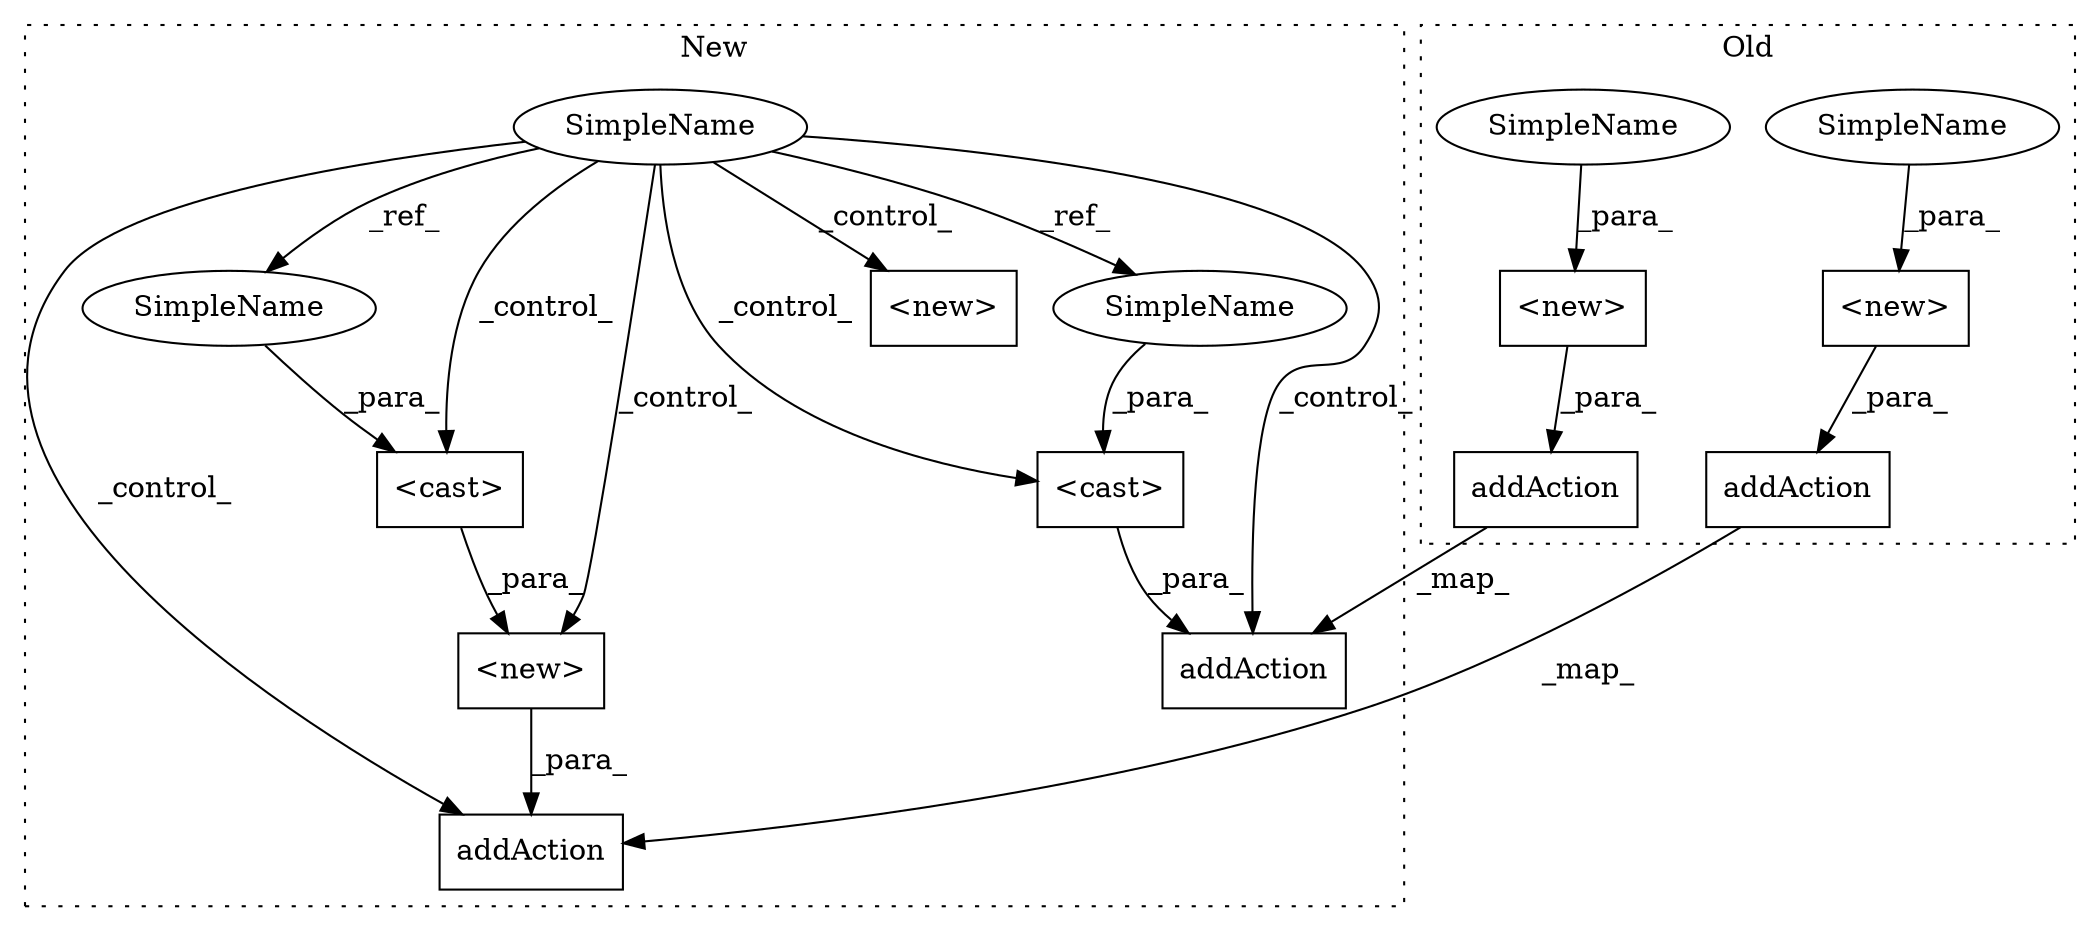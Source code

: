 digraph G {
subgraph cluster0 {
1 [label="addAction" a="32" s="1046,1074" l="10,1" shape="box"];
6 [label="<new>" a="14" s="1056,1073" l="11,1" shape="box"];
9 [label="addAction" a="32" s="901,927" l="10,1" shape="box"];
11 [label="<new>" a="14" s="911,926" l="9,1" shape="box"];
14 [label="SimpleName" a="42" s="1067" l="6" shape="ellipse"];
15 [label="SimpleName" a="42" s="920" l="6" shape="ellipse"];
label = "Old";
style="dotted";
}
subgraph cluster1 {
2 [label="addAction" a="32" s="1255,1332" l="10,1" shape="box"];
3 [label="<cast>" a="11" s="1276" l="49" shape="box"];
4 [label="SimpleName" a="42" s="557" l="6" shape="ellipse"];
5 [label="<new>" a="14" s="1265,1331" l="11,1" shape="box"];
7 [label="<cast>" a="11" s="1086" l="43" shape="box"];
8 [label="addAction" a="32" s="1067,1136" l="10,1" shape="box"];
10 [label="<new>" a="14" s="891,953" l="11,1" shape="box"];
12 [label="SimpleName" a="42" s="1129" l="6" shape="ellipse"];
13 [label="SimpleName" a="42" s="1325" l="6" shape="ellipse"];
label = "New";
style="dotted";
}
1 -> 2 [label="_map_"];
3 -> 5 [label="_para_"];
4 -> 12 [label="_ref_"];
4 -> 2 [label="_control_"];
4 -> 3 [label="_control_"];
4 -> 8 [label="_control_"];
4 -> 10 [label="_control_"];
4 -> 13 [label="_ref_"];
4 -> 5 [label="_control_"];
4 -> 7 [label="_control_"];
5 -> 2 [label="_para_"];
6 -> 1 [label="_para_"];
7 -> 8 [label="_para_"];
9 -> 8 [label="_map_"];
11 -> 9 [label="_para_"];
12 -> 7 [label="_para_"];
13 -> 3 [label="_para_"];
14 -> 6 [label="_para_"];
15 -> 11 [label="_para_"];
}